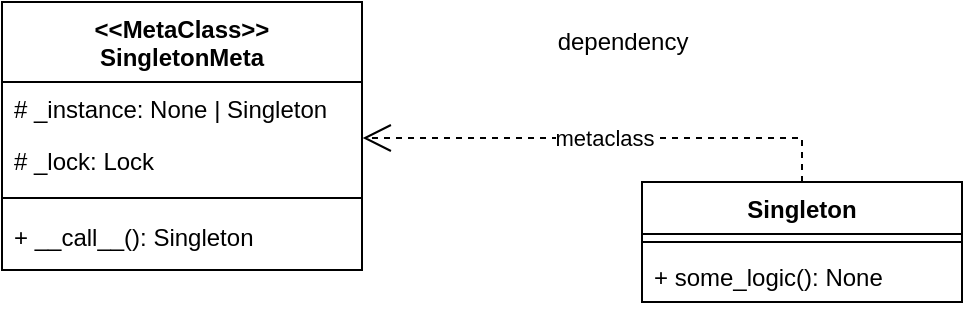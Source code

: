 <mxfile version="14.6.10" type="device"><diagram name="Page-1" id="c4acf3e9-155e-7222-9cf6-157b1a14988f"><mxGraphModel dx="813" dy="454" grid="1" gridSize="10" guides="1" tooltips="1" connect="1" arrows="1" fold="1" page="1" pageScale="1" pageWidth="850" pageHeight="1100" background="none" math="0" shadow="0"><root><mxCell id="0"/><mxCell id="1" parent="0"/><mxCell id="rJgP_Z6PEmyavfya73VS-1" value="&lt;&lt;MetaClass&gt;&gt;&#10;SingletonMeta" style="swimlane;fontStyle=1;align=center;verticalAlign=top;childLayout=stackLayout;horizontal=1;startSize=40;horizontalStack=0;resizeParent=1;resizeParentMax=0;resizeLast=0;collapsible=1;marginBottom=0;" vertex="1" parent="1"><mxGeometry x="270" y="210" width="180" height="134" as="geometry"/></mxCell><mxCell id="rJgP_Z6PEmyavfya73VS-2" value="# _instance: None | Singleton&#10;" style="text;strokeColor=none;fillColor=none;align=left;verticalAlign=top;spacingLeft=4;spacingRight=4;overflow=hidden;rotatable=0;points=[[0,0.5],[1,0.5]];portConstraint=eastwest;" vertex="1" parent="rJgP_Z6PEmyavfya73VS-1"><mxGeometry y="40" width="180" height="26" as="geometry"/></mxCell><mxCell id="rJgP_Z6PEmyavfya73VS-6" value="# _lock: Lock" style="text;strokeColor=none;fillColor=none;align=left;verticalAlign=top;spacingLeft=4;spacingRight=4;overflow=hidden;rotatable=0;points=[[0,0.5],[1,0.5]];portConstraint=eastwest;" vertex="1" parent="rJgP_Z6PEmyavfya73VS-1"><mxGeometry y="66" width="180" height="26" as="geometry"/></mxCell><mxCell id="rJgP_Z6PEmyavfya73VS-3" value="" style="line;strokeWidth=1;fillColor=none;align=left;verticalAlign=middle;spacingTop=-1;spacingLeft=3;spacingRight=3;rotatable=0;labelPosition=right;points=[];portConstraint=eastwest;" vertex="1" parent="rJgP_Z6PEmyavfya73VS-1"><mxGeometry y="92" width="180" height="12" as="geometry"/></mxCell><mxCell id="rJgP_Z6PEmyavfya73VS-4" value="+ __call__(): Singleton" style="text;strokeColor=none;fillColor=none;align=left;verticalAlign=top;spacingLeft=4;spacingRight=4;overflow=hidden;rotatable=0;points=[[0,0.5],[1,0.5]];portConstraint=eastwest;" vertex="1" parent="rJgP_Z6PEmyavfya73VS-1"><mxGeometry y="104" width="180" height="30" as="geometry"/></mxCell><mxCell id="rJgP_Z6PEmyavfya73VS-7" value="Singleton" style="swimlane;fontStyle=1;align=center;verticalAlign=top;childLayout=stackLayout;horizontal=1;startSize=26;horizontalStack=0;resizeParent=1;resizeParentMax=0;resizeLast=0;collapsible=1;marginBottom=0;" vertex="1" parent="1"><mxGeometry x="590" y="300" width="160" height="60" as="geometry"/></mxCell><mxCell id="rJgP_Z6PEmyavfya73VS-9" value="" style="line;strokeWidth=1;fillColor=none;align=left;verticalAlign=middle;spacingTop=-1;spacingLeft=3;spacingRight=3;rotatable=0;labelPosition=right;points=[];portConstraint=eastwest;" vertex="1" parent="rJgP_Z6PEmyavfya73VS-7"><mxGeometry y="26" width="160" height="8" as="geometry"/></mxCell><mxCell id="rJgP_Z6PEmyavfya73VS-10" value="+ some_logic(): None" style="text;strokeColor=none;fillColor=none;align=left;verticalAlign=top;spacingLeft=4;spacingRight=4;overflow=hidden;rotatable=0;points=[[0,0.5],[1,0.5]];portConstraint=eastwest;" vertex="1" parent="rJgP_Z6PEmyavfya73VS-7"><mxGeometry y="34" width="160" height="26" as="geometry"/></mxCell><mxCell id="rJgP_Z6PEmyavfya73VS-13" value="metaclass" style="endArrow=open;endSize=12;dashed=1;html=1;rounded=0;edgeStyle=orthogonalEdgeStyle;entryX=1.002;entryY=1.077;entryDx=0;entryDy=0;entryPerimeter=0;exitX=0.5;exitY=0;exitDx=0;exitDy=0;" edge="1" parent="1" source="rJgP_Z6PEmyavfya73VS-7" target="rJgP_Z6PEmyavfya73VS-2"><mxGeometry width="160" relative="1" as="geometry"><mxPoint x="330" y="370" as="sourcePoint"/><mxPoint x="490" y="370" as="targetPoint"/></mxGeometry></mxCell><mxCell id="rJgP_Z6PEmyavfya73VS-14" value="dependency" style="text;html=1;align=center;verticalAlign=middle;resizable=0;points=[];autosize=1;strokeColor=none;" vertex="1" parent="1"><mxGeometry x="540" y="220" width="80" height="20" as="geometry"/></mxCell></root></mxGraphModel></diagram></mxfile>